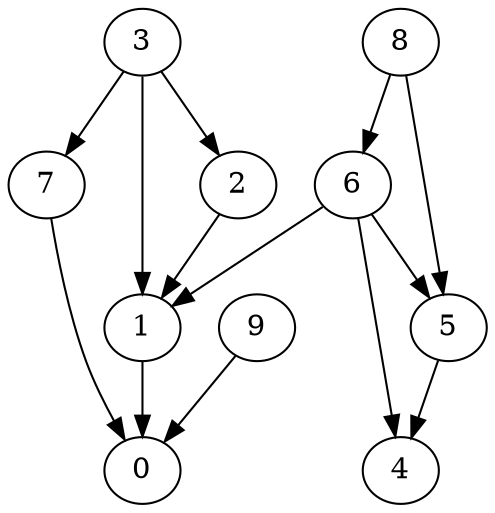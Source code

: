 digraph G {
  graph [splines=true overlap=false]
  node  [shape=ellipse, width=0.3, height=0.3]
  0 [label="0"];
  1 [label="1"];
  2 [label="2"];
  3 [label="3"];
  4 [label="4"];
  5 [label="5"];
  6 [label="6"];
  7 [label="7"];
  8 [label="8"];
  9 [label="9"];
  1 -> 0;
  2 -> 1;
  3 -> 1;
  3 -> 2;
  3 -> 7;
  5 -> 4;
  6 -> 1;
  6 -> 4;
  6 -> 5;
  7 -> 0;
  8 -> 5;
  8 -> 6;
  9 -> 0;
}
